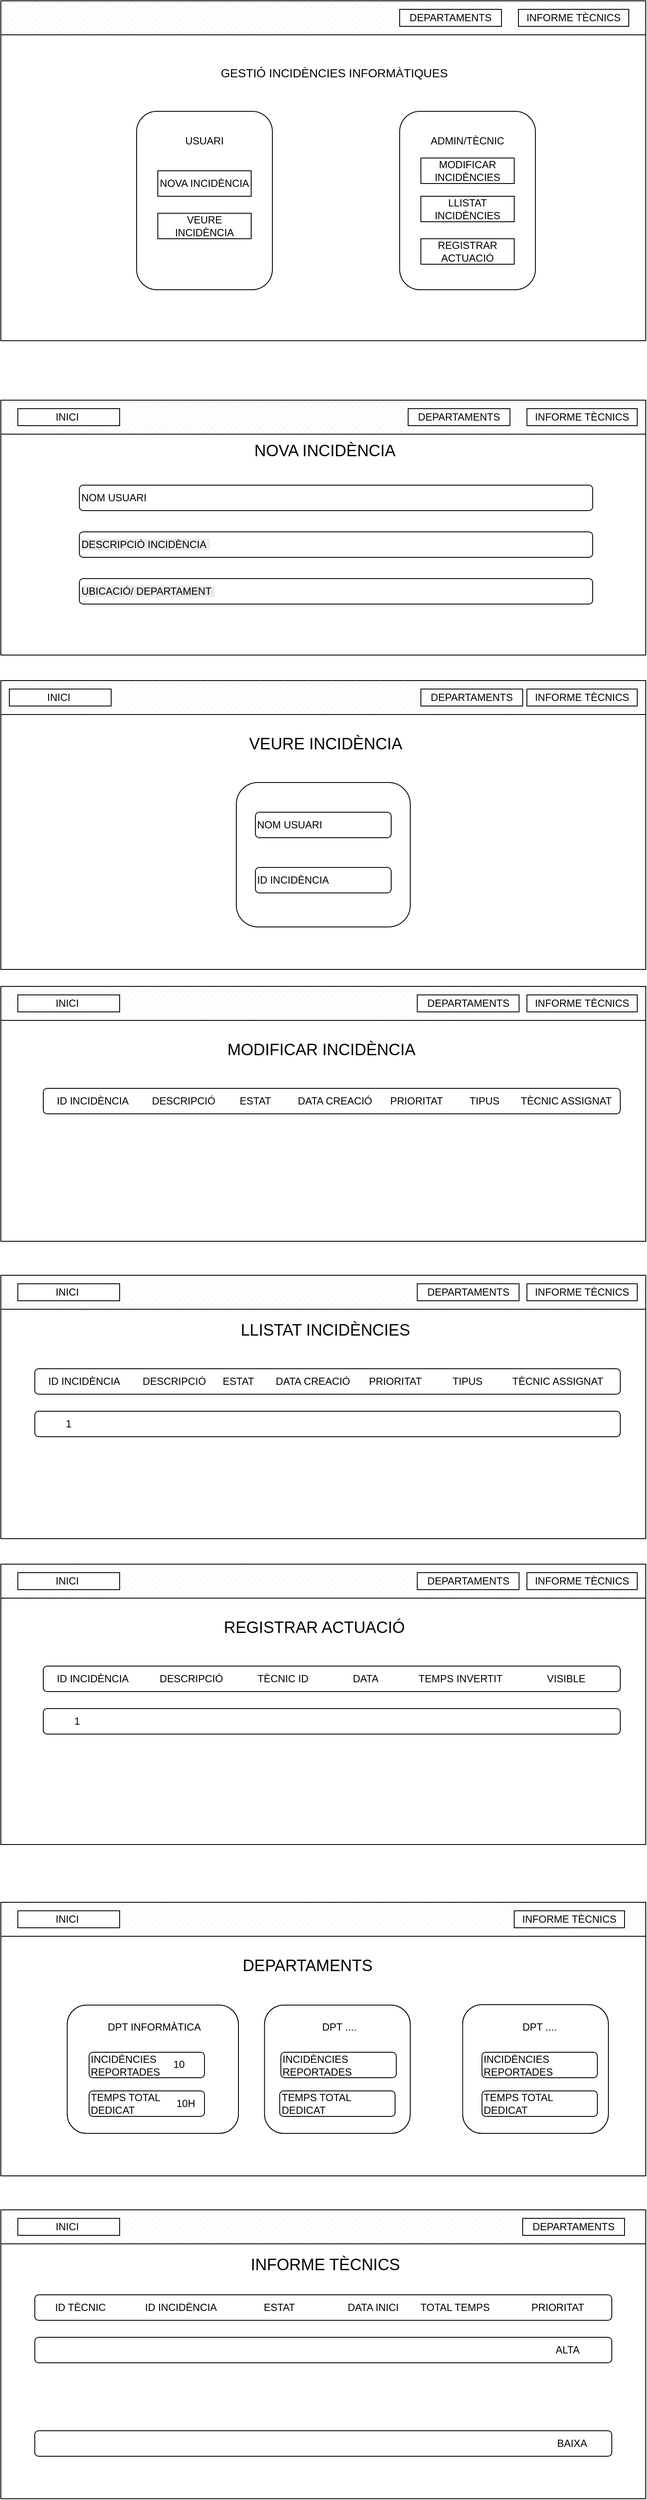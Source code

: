 <mxfile version="26.2.14">
  <diagram name="Pàgina-1" id="6BswfekidWcC6ttHPf_q">
    <mxGraphModel dx="872" dy="441" grid="1" gridSize="10" guides="1" tooltips="1" connect="1" arrows="1" fold="1" page="1" pageScale="1" pageWidth="827" pageHeight="1169" math="0" shadow="0">
      <root>
        <mxCell id="0" />
        <mxCell id="1" parent="0" />
        <mxCell id="gJwYYiov6AEcXbZ2R8Ry-5" value="" style="rounded=0;whiteSpace=wrap;html=1;" vertex="1" parent="1">
          <mxGeometry x="40" y="40" width="760" height="400" as="geometry" />
        </mxCell>
        <mxCell id="gJwYYiov6AEcXbZ2R8Ry-7" value="" style="rounded=1;whiteSpace=wrap;html=1;" vertex="1" parent="1">
          <mxGeometry x="200" y="170" width="160" height="210" as="geometry" />
        </mxCell>
        <mxCell id="gJwYYiov6AEcXbZ2R8Ry-8" value="" style="rounded=1;whiteSpace=wrap;html=1;" vertex="1" parent="1">
          <mxGeometry x="510" y="170" width="160" height="210" as="geometry" />
        </mxCell>
        <mxCell id="gJwYYiov6AEcXbZ2R8Ry-10" value="" style="verticalLabelPosition=bottom;verticalAlign=top;html=1;shape=mxgraph.basic.patternFillRect;fillStyle=diagGrid;step=5;fillStrokeWidth=0.2;fillStrokeColor=#dddddd;" vertex="1" parent="1">
          <mxGeometry x="40" y="40" width="760" height="40" as="geometry" />
        </mxCell>
        <mxCell id="gJwYYiov6AEcXbZ2R8Ry-11" value="INFORME TÈCNICS" style="rounded=0;whiteSpace=wrap;html=1;" vertex="1" parent="1">
          <mxGeometry x="650" y="50" width="130" height="20" as="geometry" />
        </mxCell>
        <mxCell id="gJwYYiov6AEcXbZ2R8Ry-13" value="DEPARTAMENTS" style="rounded=0;whiteSpace=wrap;html=1;" vertex="1" parent="1">
          <mxGeometry x="510" y="50" width="120" height="20" as="geometry" />
        </mxCell>
        <mxCell id="gJwYYiov6AEcXbZ2R8Ry-14" value="&lt;font style=&quot;font-size: 14px;&quot;&gt;GESTIÓ INCIDÈNCIES INFORMÀTIQUES&amp;nbsp;&lt;/font&gt;" style="text;html=1;align=center;verticalAlign=middle;whiteSpace=wrap;rounded=0;" vertex="1" parent="1">
          <mxGeometry x="290" y="110" width="290" height="30" as="geometry" />
        </mxCell>
        <mxCell id="gJwYYiov6AEcXbZ2R8Ry-17" value="USUARI" style="text;html=1;align=center;verticalAlign=middle;whiteSpace=wrap;rounded=0;" vertex="1" parent="1">
          <mxGeometry x="250" y="190" width="60" height="30" as="geometry" />
        </mxCell>
        <mxCell id="gJwYYiov6AEcXbZ2R8Ry-18" value="ADMIN/TÈCNIC" style="text;html=1;align=center;verticalAlign=middle;whiteSpace=wrap;rounded=0;" vertex="1" parent="1">
          <mxGeometry x="540" y="190" width="100" height="30" as="geometry" />
        </mxCell>
        <mxCell id="gJwYYiov6AEcXbZ2R8Ry-19" value="NOVA INCIDÈNCIA" style="rounded=0;whiteSpace=wrap;html=1;" vertex="1" parent="1">
          <mxGeometry x="225" y="240" width="110" height="30" as="geometry" />
        </mxCell>
        <mxCell id="gJwYYiov6AEcXbZ2R8Ry-20" value="VEURE INCIDÈNCIA" style="rounded=0;whiteSpace=wrap;html=1;" vertex="1" parent="1">
          <mxGeometry x="225" y="290" width="110" height="30" as="geometry" />
        </mxCell>
        <mxCell id="gJwYYiov6AEcXbZ2R8Ry-21" value="MODIFICAR INCIDÈNCIES" style="rounded=0;whiteSpace=wrap;html=1;" vertex="1" parent="1">
          <mxGeometry x="535" y="225" width="110" height="30" as="geometry" />
        </mxCell>
        <mxCell id="gJwYYiov6AEcXbZ2R8Ry-22" value="REGISTRAR ACTUACIÓ" style="rounded=0;whiteSpace=wrap;html=1;" vertex="1" parent="1">
          <mxGeometry x="535" y="320" width="110" height="30" as="geometry" />
        </mxCell>
        <mxCell id="gJwYYiov6AEcXbZ2R8Ry-23" style="edgeStyle=orthogonalEdgeStyle;rounded=0;orthogonalLoop=1;jettySize=auto;html=1;exitX=0.5;exitY=1;exitDx=0;exitDy=0;" edge="1" parent="1" source="gJwYYiov6AEcXbZ2R8Ry-22" target="gJwYYiov6AEcXbZ2R8Ry-22">
          <mxGeometry relative="1" as="geometry" />
        </mxCell>
        <mxCell id="gJwYYiov6AEcXbZ2R8Ry-24" value="" style="rounded=0;whiteSpace=wrap;html=1;" vertex="1" parent="1">
          <mxGeometry x="40" y="510" width="760" height="300" as="geometry" />
        </mxCell>
        <mxCell id="gJwYYiov6AEcXbZ2R8Ry-25" value="&lt;font style=&quot;font-size: 19px;&quot;&gt;NOVA INCIDÈNCIA&lt;/font&gt;" style="text;html=1;align=center;verticalAlign=middle;whiteSpace=wrap;rounded=0;" vertex="1" parent="1">
          <mxGeometry x="292.25" y="555" width="260" height="30" as="geometry" />
        </mxCell>
        <mxCell id="gJwYYiov6AEcXbZ2R8Ry-27" value="NOM USUARI&amp;nbsp;" style="rounded=1;whiteSpace=wrap;html=1;align=left;" vertex="1" parent="1">
          <mxGeometry x="132.5" y="610" width="605" height="30" as="geometry" />
        </mxCell>
        <mxCell id="gJwYYiov6AEcXbZ2R8Ry-28" value="&lt;span style=&quot;color: rgb(0, 0, 0); font-family: Helvetica; font-size: 12px; font-style: normal; font-variant-ligatures: normal; font-variant-caps: normal; font-weight: 400; letter-spacing: normal; orphans: 2; text-align: left; text-indent: 0px; text-transform: none; widows: 2; word-spacing: 0px; -webkit-text-stroke-width: 0px; white-space: normal; background-color: rgb(236, 236, 236); text-decoration-thickness: initial; text-decoration-style: initial; text-decoration-color: initial; display: inline !important; float: none;&quot;&gt;DESCRIPCIÓ INCIDÈNCIA&amp;nbsp;&lt;/span&gt;" style="rounded=1;whiteSpace=wrap;html=1;align=left;" vertex="1" parent="1">
          <mxGeometry x="132.5" y="665" width="605" height="30" as="geometry" />
        </mxCell>
        <mxCell id="gJwYYiov6AEcXbZ2R8Ry-29" value="&lt;span style=&quot;color: rgb(0, 0, 0); font-family: Helvetica; font-size: 12px; font-style: normal; font-variant-ligatures: normal; font-variant-caps: normal; font-weight: 400; letter-spacing: normal; orphans: 2; text-indent: 0px; text-transform: none; widows: 2; word-spacing: 0px; -webkit-text-stroke-width: 0px; white-space: normal; background-color: rgb(236, 236, 236); text-decoration-thickness: initial; text-decoration-style: initial; text-decoration-color: initial; float: none; display: inline !important;&quot;&gt;UBICACIÓ/ DEPARTAMENT&amp;nbsp;&lt;/span&gt;" style="rounded=1;whiteSpace=wrap;html=1;align=left;" vertex="1" parent="1">
          <mxGeometry x="132.5" y="720" width="605" height="30" as="geometry" />
        </mxCell>
        <mxCell id="gJwYYiov6AEcXbZ2R8Ry-30" value="" style="rounded=0;whiteSpace=wrap;html=1;" vertex="1" parent="1">
          <mxGeometry x="40" y="840" width="760" height="340" as="geometry" />
        </mxCell>
        <mxCell id="gJwYYiov6AEcXbZ2R8Ry-31" value="&lt;span style=&quot;font-size: 19px;&quot;&gt;VEURE INCIDÈNCIA&amp;nbsp;&lt;/span&gt;" style="text;html=1;align=center;verticalAlign=middle;whiteSpace=wrap;rounded=0;" vertex="1" parent="1">
          <mxGeometry x="273.5" y="900" width="303" height="30" as="geometry" />
        </mxCell>
        <mxCell id="gJwYYiov6AEcXbZ2R8Ry-33" value="LLISTAT INCIDÈNCIES" style="rounded=0;whiteSpace=wrap;html=1;" vertex="1" parent="1">
          <mxGeometry x="535" y="270" width="110" height="30" as="geometry" />
        </mxCell>
        <mxCell id="gJwYYiov6AEcXbZ2R8Ry-34" value="" style="rounded=1;whiteSpace=wrap;html=1;" vertex="1" parent="1">
          <mxGeometry x="317.5" y="960" width="205" height="170" as="geometry" />
        </mxCell>
        <mxCell id="gJwYYiov6AEcXbZ2R8Ry-35" value="NOM USUARI&amp;nbsp;" style="rounded=1;whiteSpace=wrap;html=1;align=left;" vertex="1" parent="1">
          <mxGeometry x="340" y="995" width="160" height="30" as="geometry" />
        </mxCell>
        <mxCell id="gJwYYiov6AEcXbZ2R8Ry-36" value="ID INCIDÈNCIA&amp;nbsp;" style="rounded=1;whiteSpace=wrap;html=1;align=left;" vertex="1" parent="1">
          <mxGeometry x="340" y="1060" width="160" height="30" as="geometry" />
        </mxCell>
        <mxCell id="gJwYYiov6AEcXbZ2R8Ry-37" value="" style="rounded=0;whiteSpace=wrap;html=1;" vertex="1" parent="1">
          <mxGeometry x="40" y="1200" width="760" height="300" as="geometry" />
        </mxCell>
        <mxCell id="gJwYYiov6AEcXbZ2R8Ry-38" value="&lt;font style=&quot;font-size: 19px;&quot;&gt;MODIFICAR INCIDÈNCIA&amp;nbsp;&lt;/font&gt;" style="text;html=1;align=center;verticalAlign=middle;whiteSpace=wrap;rounded=0;" vertex="1" parent="1">
          <mxGeometry x="298.75" y="1260" width="242.5" height="30" as="geometry" />
        </mxCell>
        <mxCell id="gJwYYiov6AEcXbZ2R8Ry-41" value="" style="rounded=1;whiteSpace=wrap;html=1;" vertex="1" parent="1">
          <mxGeometry x="90" y="1320" width="680" height="30" as="geometry" />
        </mxCell>
        <mxCell id="gJwYYiov6AEcXbZ2R8Ry-43" value="ID INCIDÈNCIA&amp;nbsp;" style="text;html=1;align=center;verticalAlign=middle;whiteSpace=wrap;rounded=0;" vertex="1" parent="1">
          <mxGeometry x="90" y="1320" width="120" height="30" as="geometry" />
        </mxCell>
        <mxCell id="gJwYYiov6AEcXbZ2R8Ry-45" value="DESCRIPCIÓ" style="text;html=1;align=center;verticalAlign=middle;whiteSpace=wrap;rounded=0;" vertex="1" parent="1">
          <mxGeometry x="210" y="1320" width="91" height="30" as="geometry" />
        </mxCell>
        <mxCell id="gJwYYiov6AEcXbZ2R8Ry-46" value="ESTAT" style="text;html=1;align=center;verticalAlign=middle;whiteSpace=wrap;rounded=0;" vertex="1" parent="1">
          <mxGeometry x="310" y="1320" width="60" height="30" as="geometry" />
        </mxCell>
        <mxCell id="gJwYYiov6AEcXbZ2R8Ry-48" value="DATA CREACIÓ&amp;nbsp;" style="text;html=1;align=center;verticalAlign=middle;whiteSpace=wrap;rounded=0;" vertex="1" parent="1">
          <mxGeometry x="375.5" y="1320" width="119" height="30" as="geometry" />
        </mxCell>
        <mxCell id="gJwYYiov6AEcXbZ2R8Ry-49" value="PRIORITAT" style="text;html=1;align=center;verticalAlign=middle;whiteSpace=wrap;rounded=0;" vertex="1" parent="1">
          <mxGeometry x="500" y="1320" width="60" height="30" as="geometry" />
        </mxCell>
        <mxCell id="gJwYYiov6AEcXbZ2R8Ry-50" value="TÈCNIC ASSIGNAT&amp;nbsp;" style="text;html=1;align=center;verticalAlign=middle;whiteSpace=wrap;rounded=0;" vertex="1" parent="1">
          <mxGeometry x="650" y="1320" width="116" height="30" as="geometry" />
        </mxCell>
        <mxCell id="gJwYYiov6AEcXbZ2R8Ry-52" value="TIPUS" style="text;html=1;align=center;verticalAlign=middle;whiteSpace=wrap;rounded=0;" vertex="1" parent="1">
          <mxGeometry x="575" y="1320" width="70" height="30" as="geometry" />
        </mxCell>
        <mxCell id="gJwYYiov6AEcXbZ2R8Ry-53" value="" style="rounded=0;whiteSpace=wrap;html=1;" vertex="1" parent="1">
          <mxGeometry x="40" y="1540" width="760" height="310" as="geometry" />
        </mxCell>
        <mxCell id="gJwYYiov6AEcXbZ2R8Ry-54" value="&lt;font style=&quot;font-size: 19px;&quot;&gt;LLISTAT INCIDÈNCIES&lt;/font&gt;" style="text;html=1;align=center;verticalAlign=middle;whiteSpace=wrap;rounded=0;" vertex="1" parent="1">
          <mxGeometry x="301" y="1590" width="242.5" height="30" as="geometry" />
        </mxCell>
        <mxCell id="gJwYYiov6AEcXbZ2R8Ry-55" value="" style="rounded=1;whiteSpace=wrap;html=1;" vertex="1" parent="1">
          <mxGeometry x="80" y="1650" width="690" height="30" as="geometry" />
        </mxCell>
        <mxCell id="gJwYYiov6AEcXbZ2R8Ry-56" value="ID INCIDÈNCIA&amp;nbsp;" style="text;html=1;align=center;verticalAlign=middle;whiteSpace=wrap;rounded=0;" vertex="1" parent="1">
          <mxGeometry x="80" y="1650" width="120" height="30" as="geometry" />
        </mxCell>
        <mxCell id="gJwYYiov6AEcXbZ2R8Ry-57" value="DESCRIPCIÓ" style="text;html=1;align=center;verticalAlign=middle;whiteSpace=wrap;rounded=0;" vertex="1" parent="1">
          <mxGeometry x="199" y="1650" width="91" height="30" as="geometry" />
        </mxCell>
        <mxCell id="gJwYYiov6AEcXbZ2R8Ry-58" value="ESTAT" style="text;html=1;align=center;verticalAlign=middle;whiteSpace=wrap;rounded=0;" vertex="1" parent="1">
          <mxGeometry x="290" y="1650" width="60" height="30" as="geometry" />
        </mxCell>
        <mxCell id="gJwYYiov6AEcXbZ2R8Ry-59" value="DATA CREACIÓ&amp;nbsp;" style="text;html=1;align=center;verticalAlign=middle;whiteSpace=wrap;rounded=0;" vertex="1" parent="1">
          <mxGeometry x="350" y="1650" width="119" height="30" as="geometry" />
        </mxCell>
        <mxCell id="gJwYYiov6AEcXbZ2R8Ry-60" value="PRIORITAT" style="text;html=1;align=center;verticalAlign=middle;whiteSpace=wrap;rounded=0;" vertex="1" parent="1">
          <mxGeometry x="475" y="1650" width="60" height="30" as="geometry" />
        </mxCell>
        <mxCell id="gJwYYiov6AEcXbZ2R8Ry-61" value="TIPUS" style="text;html=1;align=center;verticalAlign=middle;whiteSpace=wrap;rounded=0;" vertex="1" parent="1">
          <mxGeometry x="555" y="1650" width="70" height="30" as="geometry" />
        </mxCell>
        <mxCell id="gJwYYiov6AEcXbZ2R8Ry-62" value="TÈCNIC ASSIGNAT&amp;nbsp;" style="text;html=1;align=center;verticalAlign=middle;whiteSpace=wrap;rounded=0;" vertex="1" parent="1">
          <mxGeometry x="640" y="1650" width="116" height="30" as="geometry" />
        </mxCell>
        <mxCell id="gJwYYiov6AEcXbZ2R8Ry-63" value="" style="rounded=1;whiteSpace=wrap;html=1;" vertex="1" parent="1">
          <mxGeometry x="80" y="1700" width="690" height="30" as="geometry" />
        </mxCell>
        <mxCell id="gJwYYiov6AEcXbZ2R8Ry-65" value="1" style="text;html=1;align=center;verticalAlign=middle;whiteSpace=wrap;rounded=0;" vertex="1" parent="1">
          <mxGeometry x="90" y="1700" width="60" height="30" as="geometry" />
        </mxCell>
        <mxCell id="gJwYYiov6AEcXbZ2R8Ry-66" value="" style="rounded=0;whiteSpace=wrap;html=1;" vertex="1" parent="1">
          <mxGeometry x="40" y="1880" width="760" height="330" as="geometry" />
        </mxCell>
        <mxCell id="gJwYYiov6AEcXbZ2R8Ry-67" value="&lt;font style=&quot;font-size: 19px;&quot;&gt;REGISTRAR ACTUACIÓ&lt;/font&gt;" style="text;html=1;align=center;verticalAlign=middle;whiteSpace=wrap;rounded=0;" vertex="1" parent="1">
          <mxGeometry x="288.25" y="1940" width="242.5" height="30" as="geometry" />
        </mxCell>
        <mxCell id="gJwYYiov6AEcXbZ2R8Ry-68" value="" style="rounded=1;whiteSpace=wrap;html=1;" vertex="1" parent="1">
          <mxGeometry x="90" y="2000" width="680" height="30" as="geometry" />
        </mxCell>
        <mxCell id="gJwYYiov6AEcXbZ2R8Ry-69" value="ID INCIDÈNCIA&amp;nbsp;" style="text;html=1;align=center;verticalAlign=middle;whiteSpace=wrap;rounded=0;" vertex="1" parent="1">
          <mxGeometry x="90" y="2000" width="120" height="30" as="geometry" />
        </mxCell>
        <mxCell id="gJwYYiov6AEcXbZ2R8Ry-70" value="DESCRIPCIÓ" style="text;html=1;align=center;verticalAlign=middle;whiteSpace=wrap;rounded=0;" vertex="1" parent="1">
          <mxGeometry x="219" y="2000" width="91" height="30" as="geometry" />
        </mxCell>
        <mxCell id="gJwYYiov6AEcXbZ2R8Ry-71" value="TÈCNIC ID" style="text;html=1;align=center;verticalAlign=middle;whiteSpace=wrap;rounded=0;" vertex="1" parent="1">
          <mxGeometry x="335" y="2000" width="75" height="30" as="geometry" />
        </mxCell>
        <mxCell id="gJwYYiov6AEcXbZ2R8Ry-72" value="DATA" style="text;html=1;align=center;verticalAlign=middle;whiteSpace=wrap;rounded=0;" vertex="1" parent="1">
          <mxGeometry x="440" y="2000" width="60" height="30" as="geometry" />
        </mxCell>
        <mxCell id="gJwYYiov6AEcXbZ2R8Ry-73" value="TEMPS INVERTIT&amp;nbsp;" style="text;html=1;align=center;verticalAlign=middle;whiteSpace=wrap;rounded=0;" vertex="1" parent="1">
          <mxGeometry x="530.75" y="2000" width="105" height="30" as="geometry" />
        </mxCell>
        <mxCell id="gJwYYiov6AEcXbZ2R8Ry-75" value="VISIBLE&amp;nbsp;" style="text;html=1;align=center;verticalAlign=middle;whiteSpace=wrap;rounded=0;" vertex="1" parent="1">
          <mxGeometry x="677.5" y="2000" width="60" height="30" as="geometry" />
        </mxCell>
        <mxCell id="gJwYYiov6AEcXbZ2R8Ry-77" style="edgeStyle=orthogonalEdgeStyle;rounded=0;orthogonalLoop=1;jettySize=auto;html=1;exitX=0.5;exitY=1;exitDx=0;exitDy=0;" edge="1" parent="1" source="gJwYYiov6AEcXbZ2R8Ry-70" target="gJwYYiov6AEcXbZ2R8Ry-70">
          <mxGeometry relative="1" as="geometry" />
        </mxCell>
        <mxCell id="gJwYYiov6AEcXbZ2R8Ry-78" style="edgeStyle=orthogonalEdgeStyle;rounded=0;orthogonalLoop=1;jettySize=auto;html=1;exitX=0.5;exitY=1;exitDx=0;exitDy=0;" edge="1" parent="1" source="gJwYYiov6AEcXbZ2R8Ry-72" target="gJwYYiov6AEcXbZ2R8Ry-72">
          <mxGeometry relative="1" as="geometry" />
        </mxCell>
        <mxCell id="gJwYYiov6AEcXbZ2R8Ry-79" value="" style="rounded=1;whiteSpace=wrap;html=1;" vertex="1" parent="1">
          <mxGeometry x="90" y="2050" width="680" height="30" as="geometry" />
        </mxCell>
        <mxCell id="gJwYYiov6AEcXbZ2R8Ry-80" value="1" style="text;html=1;align=center;verticalAlign=middle;whiteSpace=wrap;rounded=0;" vertex="1" parent="1">
          <mxGeometry x="100" y="2050" width="60" height="30" as="geometry" />
        </mxCell>
        <mxCell id="gJwYYiov6AEcXbZ2R8Ry-82" value="" style="rounded=0;whiteSpace=wrap;html=1;" vertex="1" parent="1">
          <mxGeometry x="40" y="2278" width="760" height="322" as="geometry" />
        </mxCell>
        <mxCell id="gJwYYiov6AEcXbZ2R8Ry-83" value="&lt;font style=&quot;font-size: 19px;&quot;&gt;DEPARTAMENTS&lt;/font&gt;" style="text;html=1;align=center;verticalAlign=middle;whiteSpace=wrap;rounded=0;" vertex="1" parent="1">
          <mxGeometry x="280" y="2338" width="242.5" height="30" as="geometry" />
        </mxCell>
        <mxCell id="gJwYYiov6AEcXbZ2R8Ry-84" value="" style="rounded=1;whiteSpace=wrap;html=1;" vertex="1" parent="1">
          <mxGeometry x="118.25" y="2399" width="201.75" height="151" as="geometry" />
        </mxCell>
        <mxCell id="gJwYYiov6AEcXbZ2R8Ry-86" value="" style="rounded=1;whiteSpace=wrap;html=1;" vertex="1" parent="1">
          <mxGeometry x="350.75" y="2399" width="171.75" height="151" as="geometry" />
        </mxCell>
        <mxCell id="gJwYYiov6AEcXbZ2R8Ry-87" value="" style="rounded=1;whiteSpace=wrap;html=1;" vertex="1" parent="1">
          <mxGeometry x="584.25" y="2398.5" width="171.75" height="151.5" as="geometry" />
        </mxCell>
        <mxCell id="gJwYYiov6AEcXbZ2R8Ry-88" value="DPT INFORMÀTICA&amp;nbsp;" style="text;html=1;align=center;verticalAlign=middle;whiteSpace=wrap;rounded=0;" vertex="1" parent="1">
          <mxGeometry x="156.88" y="2410" width="131.37" height="30" as="geometry" />
        </mxCell>
        <mxCell id="gJwYYiov6AEcXbZ2R8Ry-90" value="DPT ...." style="text;html=1;align=center;verticalAlign=middle;whiteSpace=wrap;rounded=0;" vertex="1" parent="1">
          <mxGeometry x="409" y="2410" width="60" height="30" as="geometry" />
        </mxCell>
        <mxCell id="gJwYYiov6AEcXbZ2R8Ry-91" value="DPT ...." style="text;html=1;align=center;verticalAlign=middle;whiteSpace=wrap;rounded=0;" vertex="1" parent="1">
          <mxGeometry x="645" y="2410" width="60" height="30" as="geometry" />
        </mxCell>
        <mxCell id="gJwYYiov6AEcXbZ2R8Ry-93" value="INCIDÈNCIES REPORTADES" style="rounded=1;whiteSpace=wrap;html=1;align=left;" vertex="1" parent="1">
          <mxGeometry x="144" y="2454.5" width="136" height="30" as="geometry" />
        </mxCell>
        <mxCell id="gJwYYiov6AEcXbZ2R8Ry-94" style="edgeStyle=orthogonalEdgeStyle;rounded=0;orthogonalLoop=1;jettySize=auto;html=1;exitX=0.5;exitY=1;exitDx=0;exitDy=0;" edge="1" parent="1" source="gJwYYiov6AEcXbZ2R8Ry-93" target="gJwYYiov6AEcXbZ2R8Ry-93">
          <mxGeometry relative="1" as="geometry" />
        </mxCell>
        <mxCell id="gJwYYiov6AEcXbZ2R8Ry-97" value="10" style="text;html=1;align=center;verticalAlign=middle;whiteSpace=wrap;rounded=0;" vertex="1" parent="1">
          <mxGeometry x="220" y="2454.25" width="60" height="30" as="geometry" />
        </mxCell>
        <mxCell id="gJwYYiov6AEcXbZ2R8Ry-98" value="TEMPS TOTAL DEDICAT" style="rounded=1;whiteSpace=wrap;html=1;align=left;" vertex="1" parent="1">
          <mxGeometry x="144" y="2500" width="136" height="30" as="geometry" />
        </mxCell>
        <mxCell id="gJwYYiov6AEcXbZ2R8Ry-99" value="10H" style="text;html=1;align=center;verticalAlign=middle;whiteSpace=wrap;rounded=0;" vertex="1" parent="1">
          <mxGeometry x="228.25" y="2500" width="60" height="30" as="geometry" />
        </mxCell>
        <mxCell id="gJwYYiov6AEcXbZ2R8Ry-100" value="INCIDÈNCIES REPORTADES" style="rounded=1;whiteSpace=wrap;html=1;align=left;" vertex="1" parent="1">
          <mxGeometry x="370" y="2454.5" width="136" height="30" as="geometry" />
        </mxCell>
        <mxCell id="gJwYYiov6AEcXbZ2R8Ry-101" value="TEMPS TOTAL DEDICAT" style="rounded=1;whiteSpace=wrap;html=1;align=left;" vertex="1" parent="1">
          <mxGeometry x="368.62" y="2500" width="136" height="30" as="geometry" />
        </mxCell>
        <mxCell id="gJwYYiov6AEcXbZ2R8Ry-102" value="INCIDÈNCIES REPORTADES" style="rounded=1;whiteSpace=wrap;html=1;align=left;" vertex="1" parent="1">
          <mxGeometry x="607" y="2454.5" width="136" height="30" as="geometry" />
        </mxCell>
        <mxCell id="gJwYYiov6AEcXbZ2R8Ry-103" value="TEMPS TOTAL DEDICAT" style="rounded=1;whiteSpace=wrap;html=1;align=left;" vertex="1" parent="1">
          <mxGeometry x="607" y="2500" width="136" height="30" as="geometry" />
        </mxCell>
        <mxCell id="gJwYYiov6AEcXbZ2R8Ry-104" value="" style="rounded=0;whiteSpace=wrap;html=1;" vertex="1" parent="1">
          <mxGeometry x="40" y="2640" width="760" height="340" as="geometry" />
        </mxCell>
        <mxCell id="gJwYYiov6AEcXbZ2R8Ry-105" value="&lt;font style=&quot;font-size: 19px;&quot;&gt;INFORME TÈCNICS&lt;/font&gt;" style="text;html=1;align=center;verticalAlign=middle;whiteSpace=wrap;rounded=0;" vertex="1" parent="1">
          <mxGeometry x="301" y="2690" width="242.5" height="30" as="geometry" />
        </mxCell>
        <mxCell id="gJwYYiov6AEcXbZ2R8Ry-106" value="" style="rounded=1;whiteSpace=wrap;html=1;" vertex="1" parent="1">
          <mxGeometry x="80" y="2740" width="680" height="30" as="geometry" />
        </mxCell>
        <mxCell id="gJwYYiov6AEcXbZ2R8Ry-107" value="ID TÈCNIC&amp;nbsp;" style="text;html=1;align=center;verticalAlign=middle;whiteSpace=wrap;rounded=0;" vertex="1" parent="1">
          <mxGeometry x="80" y="2740" width="111" height="30" as="geometry" />
        </mxCell>
        <mxCell id="gJwYYiov6AEcXbZ2R8Ry-108" value="ID INCIDÈNCIA&amp;nbsp;" style="text;html=1;align=center;verticalAlign=middle;whiteSpace=wrap;rounded=0;" vertex="1" parent="1">
          <mxGeometry x="199" y="2740" width="110" height="30" as="geometry" />
        </mxCell>
        <mxCell id="gJwYYiov6AEcXbZ2R8Ry-109" value="ESTAT&amp;nbsp;" style="text;html=1;align=center;verticalAlign=middle;whiteSpace=wrap;rounded=0;" vertex="1" parent="1">
          <mxGeometry x="340" y="2740" width="60" height="30" as="geometry" />
        </mxCell>
        <mxCell id="gJwYYiov6AEcXbZ2R8Ry-110" value="DATA INICI&amp;nbsp;" style="text;html=1;align=center;verticalAlign=middle;whiteSpace=wrap;rounded=0;" vertex="1" parent="1">
          <mxGeometry x="429.75" y="2740" width="101" height="30" as="geometry" />
        </mxCell>
        <mxCell id="gJwYYiov6AEcXbZ2R8Ry-111" value="TOTAL TEMPS&amp;nbsp;" style="text;html=1;align=center;verticalAlign=middle;whiteSpace=wrap;rounded=0;" vertex="1" parent="1">
          <mxGeometry x="529" y="2740" width="96" height="30" as="geometry" />
        </mxCell>
        <mxCell id="gJwYYiov6AEcXbZ2R8Ry-112" value="PRIORITAT&amp;nbsp;" style="text;html=1;align=center;verticalAlign=middle;whiteSpace=wrap;rounded=0;" vertex="1" parent="1">
          <mxGeometry x="668" y="2740" width="60" height="30" as="geometry" />
        </mxCell>
        <mxCell id="gJwYYiov6AEcXbZ2R8Ry-114" value="" style="rounded=1;whiteSpace=wrap;html=1;" vertex="1" parent="1">
          <mxGeometry x="80" y="2790" width="680" height="30" as="geometry" />
        </mxCell>
        <mxCell id="gJwYYiov6AEcXbZ2R8Ry-115" value="" style="rounded=1;whiteSpace=wrap;html=1;" vertex="1" parent="1">
          <mxGeometry x="80" y="2900" width="680" height="30" as="geometry" />
        </mxCell>
        <mxCell id="gJwYYiov6AEcXbZ2R8Ry-116" value="ALTA" style="text;html=1;align=center;verticalAlign=middle;whiteSpace=wrap;rounded=0;" vertex="1" parent="1">
          <mxGeometry x="677.5" y="2790" width="60" height="30" as="geometry" />
        </mxCell>
        <mxCell id="gJwYYiov6AEcXbZ2R8Ry-118" value="BAIXA&amp;nbsp;" style="text;html=1;align=center;verticalAlign=middle;whiteSpace=wrap;rounded=0;" vertex="1" parent="1">
          <mxGeometry x="685" y="2900" width="60" height="30" as="geometry" />
        </mxCell>
        <mxCell id="gJwYYiov6AEcXbZ2R8Ry-120" value="" style="verticalLabelPosition=bottom;verticalAlign=top;html=1;shape=mxgraph.basic.patternFillRect;fillStyle=diagGrid;step=5;fillStrokeWidth=0.2;fillStrokeColor=#dddddd;" vertex="1" parent="1">
          <mxGeometry x="40" y="510" width="760" height="40" as="geometry" />
        </mxCell>
        <mxCell id="gJwYYiov6AEcXbZ2R8Ry-121" value="DEPARTAMENTS" style="rounded=0;whiteSpace=wrap;html=1;" vertex="1" parent="1">
          <mxGeometry x="520" y="520" width="120" height="20" as="geometry" />
        </mxCell>
        <mxCell id="gJwYYiov6AEcXbZ2R8Ry-122" value="INFORME TÈCNICS" style="rounded=0;whiteSpace=wrap;html=1;" vertex="1" parent="1">
          <mxGeometry x="660" y="520" width="130" height="20" as="geometry" />
        </mxCell>
        <mxCell id="gJwYYiov6AEcXbZ2R8Ry-123" value="INICI&amp;nbsp;" style="rounded=0;whiteSpace=wrap;html=1;" vertex="1" parent="1">
          <mxGeometry x="60" y="520" width="120" height="20" as="geometry" />
        </mxCell>
        <mxCell id="gJwYYiov6AEcXbZ2R8Ry-124" value="" style="verticalLabelPosition=bottom;verticalAlign=top;html=1;shape=mxgraph.basic.patternFillRect;fillStyle=diagGrid;step=5;fillStrokeWidth=0.2;fillStrokeColor=#dddddd;" vertex="1" parent="1">
          <mxGeometry x="40" y="840" width="760" height="40" as="geometry" />
        </mxCell>
        <mxCell id="gJwYYiov6AEcXbZ2R8Ry-125" value="DEPARTAMENTS" style="rounded=0;whiteSpace=wrap;html=1;" vertex="1" parent="1">
          <mxGeometry x="535" y="850" width="120" height="20" as="geometry" />
        </mxCell>
        <mxCell id="gJwYYiov6AEcXbZ2R8Ry-126" value="INFORME TÈCNICS" style="rounded=0;whiteSpace=wrap;html=1;" vertex="1" parent="1">
          <mxGeometry x="660" y="850" width="130" height="20" as="geometry" />
        </mxCell>
        <mxCell id="gJwYYiov6AEcXbZ2R8Ry-127" value="INICI&amp;nbsp;" style="rounded=0;whiteSpace=wrap;html=1;" vertex="1" parent="1">
          <mxGeometry x="50" y="850" width="120" height="20" as="geometry" />
        </mxCell>
        <mxCell id="gJwYYiov6AEcXbZ2R8Ry-130" value="" style="verticalLabelPosition=bottom;verticalAlign=top;html=1;shape=mxgraph.basic.patternFillRect;fillStyle=diagGrid;step=5;fillStrokeWidth=0.2;fillStrokeColor=#dddddd;" vertex="1" parent="1">
          <mxGeometry x="40" y="1200" width="760" height="40" as="geometry" />
        </mxCell>
        <mxCell id="gJwYYiov6AEcXbZ2R8Ry-131" value="INICI&amp;nbsp;" style="rounded=0;whiteSpace=wrap;html=1;" vertex="1" parent="1">
          <mxGeometry x="60" y="1210" width="120" height="20" as="geometry" />
        </mxCell>
        <mxCell id="gJwYYiov6AEcXbZ2R8Ry-132" value="DEPARTAMENTS" style="rounded=0;whiteSpace=wrap;html=1;" vertex="1" parent="1">
          <mxGeometry x="530.75" y="1210" width="120" height="20" as="geometry" />
        </mxCell>
        <mxCell id="gJwYYiov6AEcXbZ2R8Ry-133" value="INFORME TÈCNICS" style="rounded=0;whiteSpace=wrap;html=1;" vertex="1" parent="1">
          <mxGeometry x="660" y="1210" width="130" height="20" as="geometry" />
        </mxCell>
        <mxCell id="gJwYYiov6AEcXbZ2R8Ry-134" value="" style="verticalLabelPosition=bottom;verticalAlign=top;html=1;shape=mxgraph.basic.patternFillRect;fillStyle=diagGrid;step=5;fillStrokeWidth=0.2;fillStrokeColor=#dddddd;" vertex="1" parent="1">
          <mxGeometry x="40" y="1540" width="760" height="40" as="geometry" />
        </mxCell>
        <mxCell id="gJwYYiov6AEcXbZ2R8Ry-135" value="INICI&amp;nbsp;" style="rounded=0;whiteSpace=wrap;html=1;" vertex="1" parent="1">
          <mxGeometry x="60" y="1550" width="120" height="20" as="geometry" />
        </mxCell>
        <mxCell id="gJwYYiov6AEcXbZ2R8Ry-136" value="DEPARTAMENTS" style="rounded=0;whiteSpace=wrap;html=1;" vertex="1" parent="1">
          <mxGeometry x="530.75" y="1550" width="120" height="20" as="geometry" />
        </mxCell>
        <mxCell id="gJwYYiov6AEcXbZ2R8Ry-137" value="INFORME TÈCNICS" style="rounded=0;whiteSpace=wrap;html=1;" vertex="1" parent="1">
          <mxGeometry x="660" y="1550" width="130" height="20" as="geometry" />
        </mxCell>
        <mxCell id="gJwYYiov6AEcXbZ2R8Ry-138" value="" style="verticalLabelPosition=bottom;verticalAlign=top;html=1;shape=mxgraph.basic.patternFillRect;fillStyle=diagGrid;step=5;fillStrokeWidth=0.2;fillStrokeColor=#dddddd;" vertex="1" parent="1">
          <mxGeometry x="40" y="1880" width="760" height="40" as="geometry" />
        </mxCell>
        <mxCell id="gJwYYiov6AEcXbZ2R8Ry-139" value="INICI&amp;nbsp;" style="rounded=0;whiteSpace=wrap;html=1;" vertex="1" parent="1">
          <mxGeometry x="60" y="1890" width="120" height="20" as="geometry" />
        </mxCell>
        <mxCell id="gJwYYiov6AEcXbZ2R8Ry-140" value="DEPARTAMENTS" style="rounded=0;whiteSpace=wrap;html=1;" vertex="1" parent="1">
          <mxGeometry x="530.75" y="1890" width="120" height="20" as="geometry" />
        </mxCell>
        <mxCell id="gJwYYiov6AEcXbZ2R8Ry-141" value="INFORME TÈCNICS" style="rounded=0;whiteSpace=wrap;html=1;" vertex="1" parent="1">
          <mxGeometry x="660" y="1890" width="130" height="20" as="geometry" />
        </mxCell>
        <mxCell id="gJwYYiov6AEcXbZ2R8Ry-145" value="" style="verticalLabelPosition=bottom;verticalAlign=top;html=1;shape=mxgraph.basic.patternFillRect;fillStyle=diagGrid;step=5;fillStrokeWidth=0.2;fillStrokeColor=#dddddd;" vertex="1" parent="1">
          <mxGeometry x="40" y="2278" width="760" height="40" as="geometry" />
        </mxCell>
        <mxCell id="gJwYYiov6AEcXbZ2R8Ry-146" value="INICI&amp;nbsp;" style="rounded=0;whiteSpace=wrap;html=1;" vertex="1" parent="1">
          <mxGeometry x="60" y="2288" width="120" height="20" as="geometry" />
        </mxCell>
        <mxCell id="gJwYYiov6AEcXbZ2R8Ry-147" value="INFORME TÈCNICS" style="rounded=0;whiteSpace=wrap;html=1;" vertex="1" parent="1">
          <mxGeometry x="645" y="2288" width="130" height="20" as="geometry" />
        </mxCell>
        <mxCell id="gJwYYiov6AEcXbZ2R8Ry-149" value="" style="verticalLabelPosition=bottom;verticalAlign=top;html=1;shape=mxgraph.basic.patternFillRect;fillStyle=diagGrid;step=5;fillStrokeWidth=0.2;fillStrokeColor=#dddddd;" vertex="1" parent="1">
          <mxGeometry x="40" y="2640" width="760" height="40" as="geometry" />
        </mxCell>
        <mxCell id="gJwYYiov6AEcXbZ2R8Ry-150" value="INICI&amp;nbsp;" style="rounded=0;whiteSpace=wrap;html=1;" vertex="1" parent="1">
          <mxGeometry x="60" y="2650" width="120" height="20" as="geometry" />
        </mxCell>
        <mxCell id="gJwYYiov6AEcXbZ2R8Ry-151" value="DEPARTAMENTS" style="rounded=0;whiteSpace=wrap;html=1;" vertex="1" parent="1">
          <mxGeometry x="655" y="2650" width="120" height="20" as="geometry" />
        </mxCell>
      </root>
    </mxGraphModel>
  </diagram>
</mxfile>
